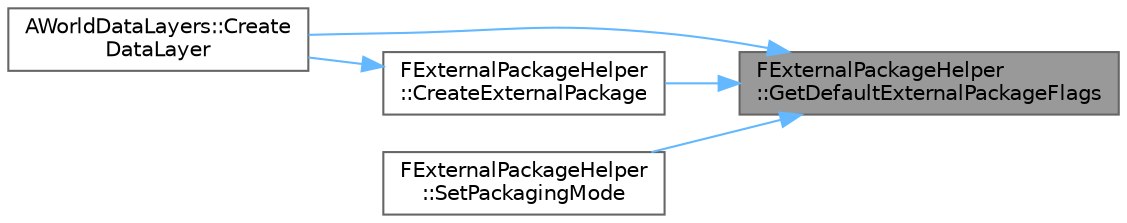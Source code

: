 digraph "FExternalPackageHelper::GetDefaultExternalPackageFlags"
{
 // INTERACTIVE_SVG=YES
 // LATEX_PDF_SIZE
  bgcolor="transparent";
  edge [fontname=Helvetica,fontsize=10,labelfontname=Helvetica,labelfontsize=10];
  node [fontname=Helvetica,fontsize=10,shape=box,height=0.2,width=0.4];
  rankdir="RL";
  Node1 [id="Node000001",label="FExternalPackageHelper\l::GetDefaultExternalPackageFlags",height=0.2,width=0.4,color="gray40", fillcolor="grey60", style="filled", fontcolor="black",tooltip="Returns default external package flags used to create external packages."];
  Node1 -> Node2 [id="edge1_Node000001_Node000002",dir="back",color="steelblue1",style="solid",tooltip=" "];
  Node2 [id="Node000002",label="AWorldDataLayers::Create\lDataLayer",height=0.2,width=0.4,color="grey40", fillcolor="white", style="filled",URL="$d8/dbc/classAWorldDataLayers.html#a318c3e36bff067630406ffbe6543879e",tooltip=" "];
  Node1 -> Node3 [id="edge2_Node000001_Node000003",dir="back",color="steelblue1",style="solid",tooltip=" "];
  Node3 [id="Node000003",label="FExternalPackageHelper\l::CreateExternalPackage",height=0.2,width=0.4,color="grey40", fillcolor="white", style="filled",URL="$da/da8/classFExternalPackageHelper.html#a9e0be38e8982b14bd3ab5a06cabc4b41",tooltip="Create an external package."];
  Node3 -> Node2 [id="edge3_Node000003_Node000002",dir="back",color="steelblue1",style="solid",tooltip=" "];
  Node1 -> Node4 [id="edge4_Node000001_Node000004",dir="back",color="steelblue1",style="solid",tooltip=" "];
  Node4 [id="Node000004",label="FExternalPackageHelper\l::SetPackagingMode",height=0.2,width=0.4,color="grey40", fillcolor="white", style="filled",URL="$da/da8/classFExternalPackageHelper.html#adda4bcf8a7bd2ae6dbbaa085cf772a9d",tooltip="Set the object packaging mode."];
}
